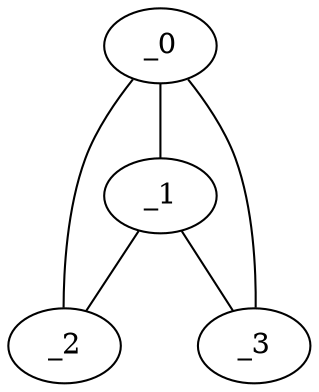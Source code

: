 graph NP1_0100 {
	_0	 [x="0.512853",
		y="3.03379"];
	_1	 [x="1.91761",
		y="0.782548"];
	_0 -- _1;
	_2	 [x="2.24428",
		y="2.86993"];
	_0 -- _2;
	_3	 [x="1.25875",
		y="1.12807"];
	_0 -- _3;
	_1 -- _2;
	_1 -- _3;
}
